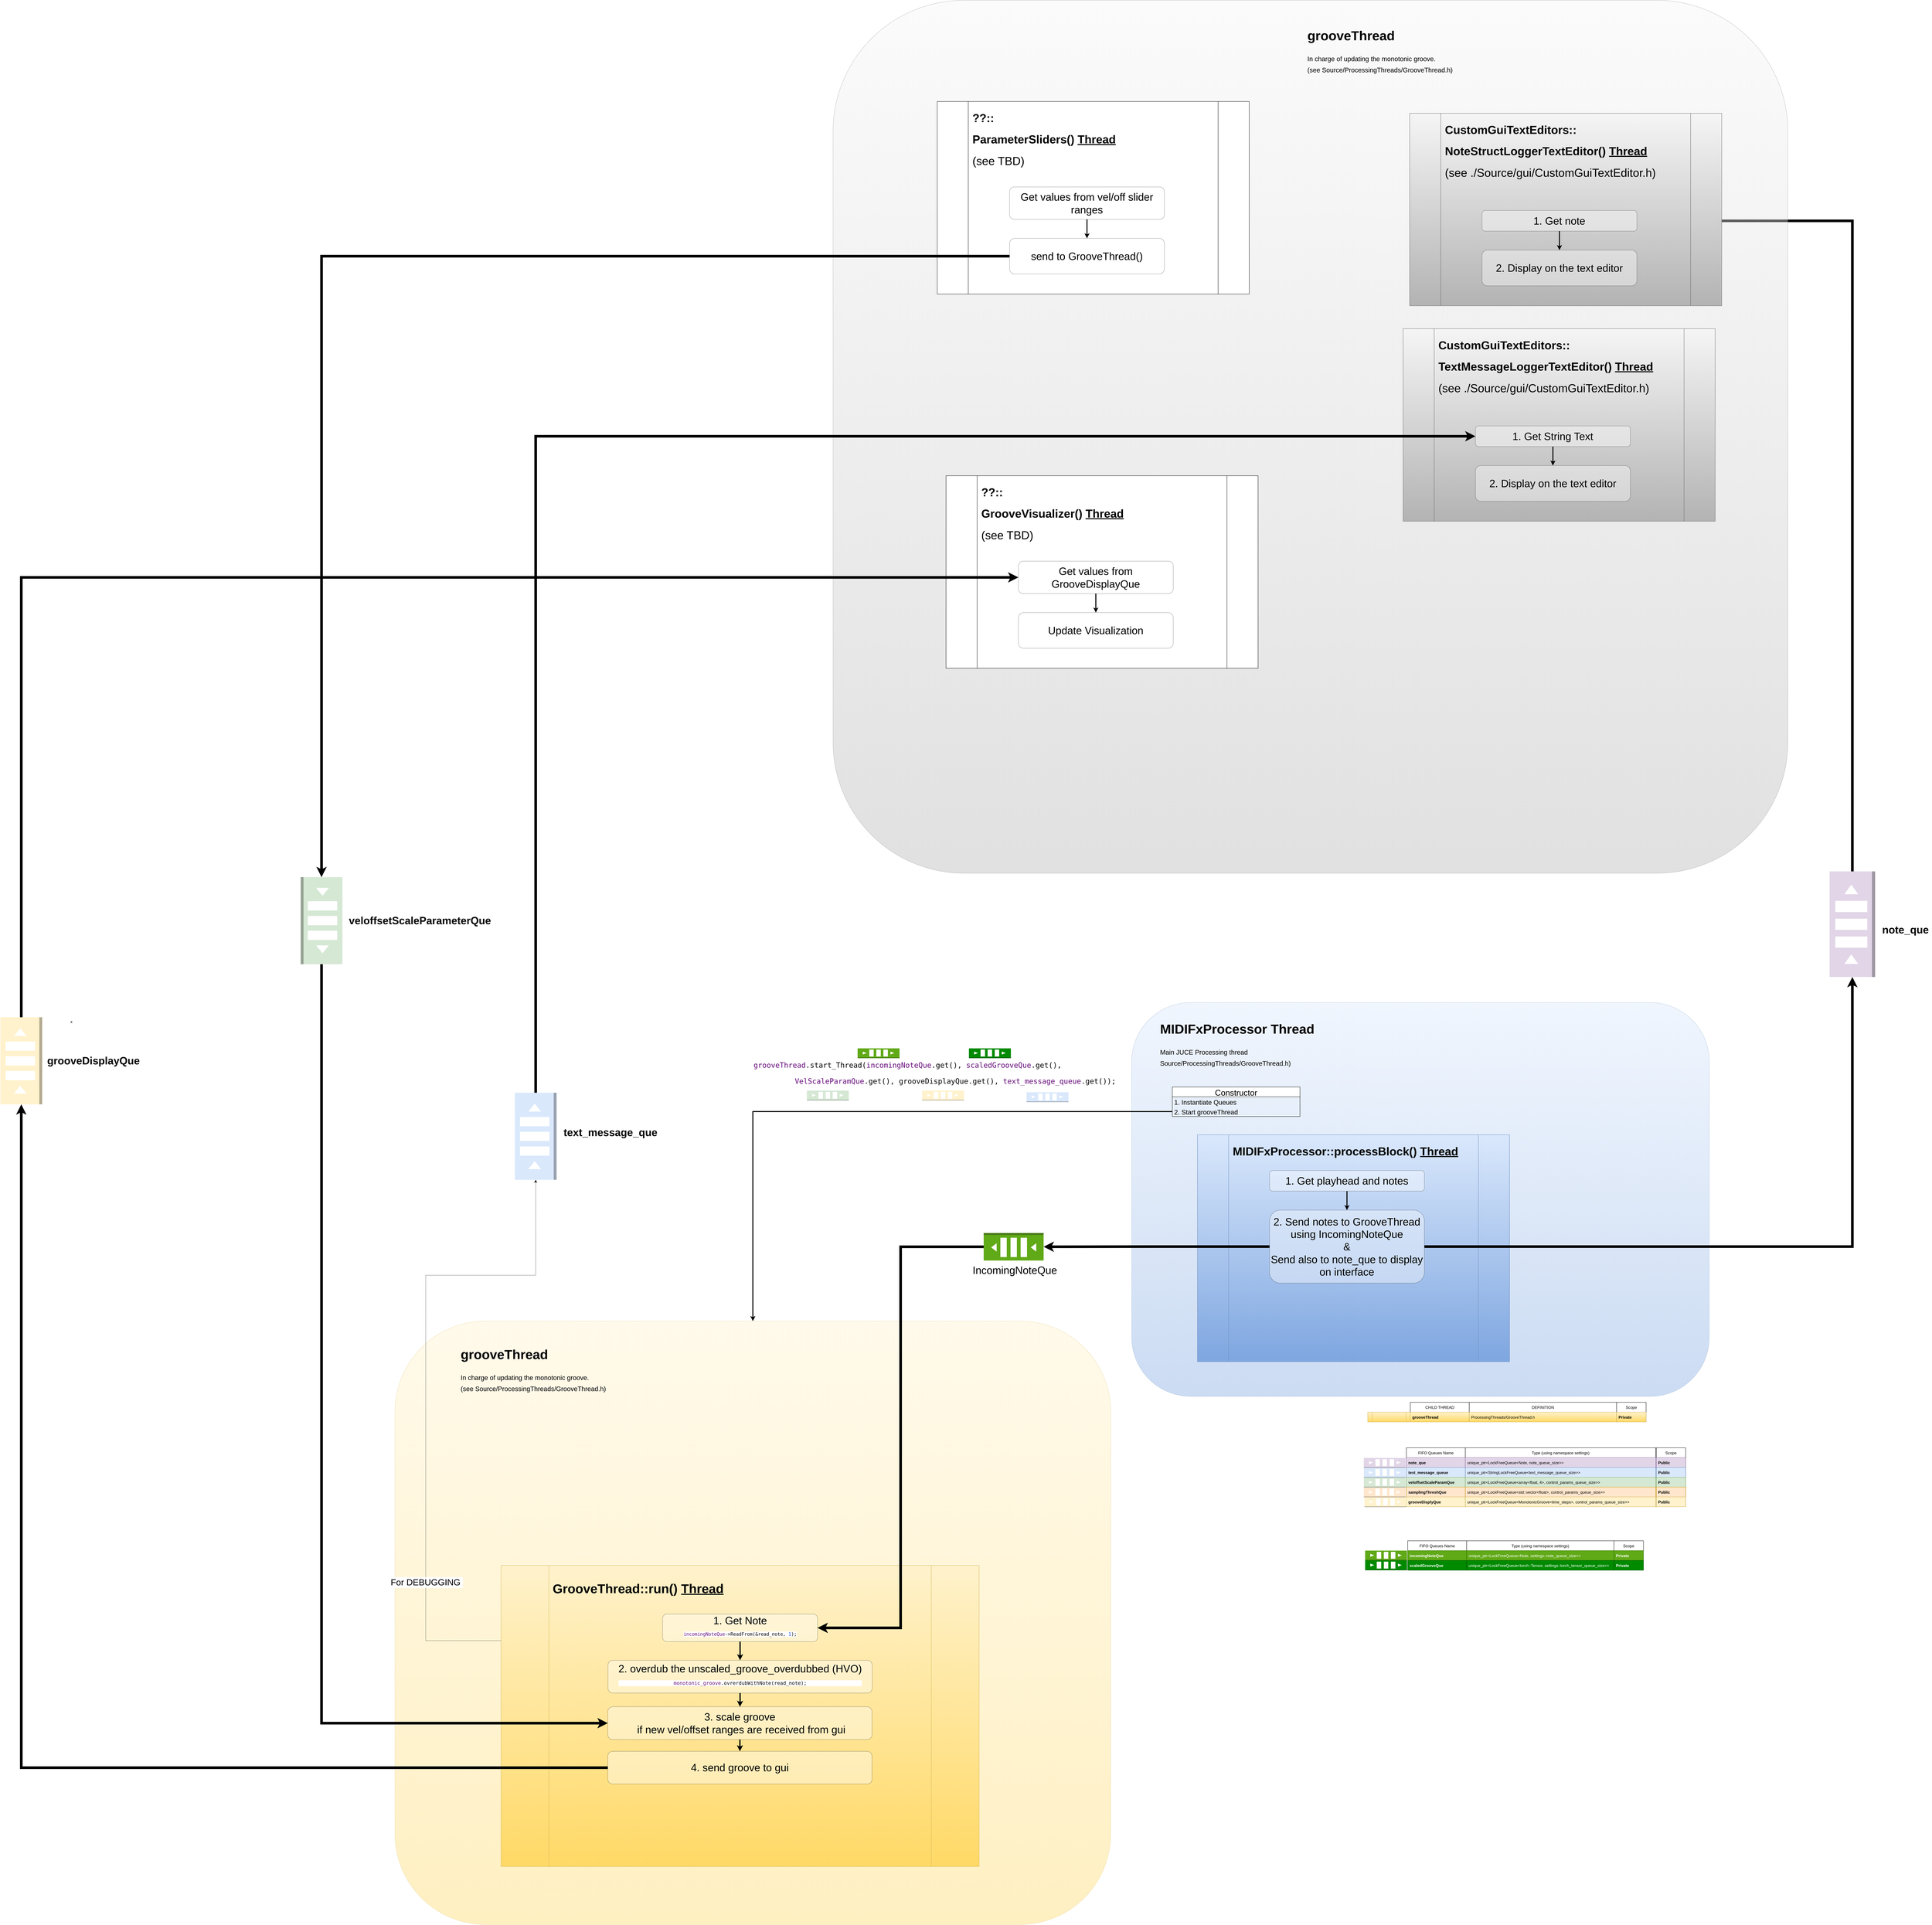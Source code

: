 <mxfile version="20.2.3" type="device"><diagram name="Page-1" id="e56a1550-8fbb-45ad-956c-1786394a9013"><mxGraphModel dx="21507" dy="5680" grid="0" gridSize="10" guides="1" tooltips="1" connect="1" arrows="1" fold="1" page="1" pageScale="1" pageWidth="6000" pageHeight="6000" background="none" math="0" shadow="0"><root><mxCell id="0"/><mxCell id="1" parent="0"/><mxCell id="4PT5_sOvGqFhxjCE4nmB-190" value="" style="group" parent="1" vertex="1" connectable="0"><mxGeometry x="-10715.75" y="4093" width="2186" height="1843" as="geometry"/></mxCell><mxCell id="4PT5_sOvGqFhxjCE4nmB-179" value="" style="rounded=1;whiteSpace=wrap;html=1;fontSize=22;gradientDirection=south;opacity=40;fillColor=#fff2cc;strokeColor=#d6b656;gradientColor=#ffd966;" parent="4PT5_sOvGqFhxjCE4nmB-190" vertex="1"><mxGeometry width="2186" height="1843" as="geometry"/></mxCell><mxCell id="4PT5_sOvGqFhxjCE4nmB-183" value="&lt;p style=&quot;line-height: 0.6;&quot;&gt;&lt;/p&gt;&lt;h1 style=&quot;font-size: 40px;&quot;&gt;&lt;font style=&quot;font-size: 40px;&quot;&gt;grooveThread&lt;/font&gt;&lt;/h1&gt;&lt;p style=&quot;&quot;&gt;&lt;font style=&quot;font-size: 20px;&quot;&gt;In charge of updating the monotonic groove.&amp;nbsp;&lt;br&gt;&lt;/font&gt;&lt;span style=&quot;font-size: 20px; background-color: initial;&quot;&gt;(see Source/ProcessingThreads/GrooveThread.h)&lt;/span&gt;&lt;/p&gt;&lt;p&gt;&lt;/p&gt;" style="text;html=1;strokeColor=none;fillColor=none;spacing=5;spacingTop=-20;whiteSpace=wrap;overflow=hidden;rounded=0;fontSize=28;" parent="4PT5_sOvGqFhxjCE4nmB-190" vertex="1"><mxGeometry x="196" y="60" width="480" height="170" as="geometry"/></mxCell><mxCell id="4PT5_sOvGqFhxjCE4nmB-180" value="" style="group" parent="4PT5_sOvGqFhxjCE4nmB-190" vertex="1" connectable="0"><mxGeometry x="324" y="746" width="1460" height="920" as="geometry"/></mxCell><mxCell id="4PT5_sOvGqFhxjCE4nmB-181" value="&lt;h1&gt;&lt;br&gt;&lt;/h1&gt;" style="shape=process;whiteSpace=wrap;html=1;backgroundOutline=1;fillColor=#fff2cc;strokeColor=#d6b656;gradientColor=#ffd966;align=left;" parent="4PT5_sOvGqFhxjCE4nmB-180" vertex="1"><mxGeometry width="1460" height="920" as="geometry"/></mxCell><mxCell id="4PT5_sOvGqFhxjCE4nmB-185" value="&lt;p style=&quot;line-height: 0.6; font-size: 39px;&quot;&gt;&lt;/p&gt;&lt;h1 style=&quot;font-size: 39px;&quot;&gt;&lt;font style=&quot;font-size: 39px;&quot;&gt;&lt;font style=&quot;font-size: 39px; line-height: 0;&quot;&gt;GrooveThread::run() &lt;u&gt;Thread&lt;/u&gt;&lt;/font&gt;&lt;br style=&quot;font-size: 39px;&quot;&gt;&lt;/font&gt;&lt;/h1&gt;&lt;p style=&quot;font-size: 39px;&quot;&gt;&lt;/p&gt;" style="text;html=1;strokeColor=none;fillColor=none;spacing=5;spacingTop=-20;whiteSpace=wrap;overflow=hidden;rounded=0;fontSize=39;" parent="4PT5_sOvGqFhxjCE4nmB-180" vertex="1"><mxGeometry x="153" y="20" width="625" height="93" as="geometry"/></mxCell><mxCell id="sedbQKEv7gFRMfFHv74C-4" style="edgeStyle=orthogonalEdgeStyle;rounded=0;orthogonalLoop=1;jettySize=auto;html=1;exitX=0.5;exitY=1;exitDx=0;exitDy=0;entryX=0.5;entryY=0;entryDx=0;entryDy=0;strokeWidth=4;fontSize=2;" parent="4PT5_sOvGqFhxjCE4nmB-180" source="4PT5_sOvGqFhxjCE4nmB-186" target="sedbQKEv7gFRMfFHv74C-3" edge="1"><mxGeometry relative="1" as="geometry"/></mxCell><mxCell id="4PT5_sOvGqFhxjCE4nmB-186" value="1. Get Note&lt;br&gt;&lt;pre style=&quot;background-color: rgb(255, 255, 255); color: rgb(8, 8, 8); font-family: &amp;quot;JetBrains Mono&amp;quot;, monospace; font-size: 14px;&quot;&gt;&lt;span style=&quot;color:#660e7a;&quot;&gt;incomingNoteQue&lt;/span&gt;-&amp;gt;ReadFrom(&amp;amp;&lt;span style=&quot;color:#000000;&quot;&gt;read_note&lt;/span&gt;, &lt;span style=&quot;color:#1750eb;&quot;&gt;1&lt;/span&gt;);&lt;/pre&gt;" style="rounded=1;whiteSpace=wrap;html=1;fontFamily=Helvetica;fontSize=32;fontColor=default;gradientDirection=south;opacity=40;" parent="4PT5_sOvGqFhxjCE4nmB-180" vertex="1"><mxGeometry x="493.5" y="149" width="473" height="84" as="geometry"/></mxCell><mxCell id="7hCUQP2DU2QRPHGfmZsx-8" style="edgeStyle=orthogonalEdgeStyle;rounded=0;orthogonalLoop=1;jettySize=auto;html=1;exitX=0.5;exitY=1;exitDx=0;exitDy=0;entryX=0.5;entryY=0;entryDx=0;entryDy=0;fontSize=15;strokeWidth=4;" edge="1" parent="4PT5_sOvGqFhxjCE4nmB-180" source="sedbQKEv7gFRMfFHv74C-3" target="7hCUQP2DU2QRPHGfmZsx-7"><mxGeometry relative="1" as="geometry"/></mxCell><mxCell id="sedbQKEv7gFRMfFHv74C-3" value="&lt;div style=&quot;&quot;&gt;&lt;span style=&quot;background-color: initial;&quot;&gt;2. overdub the unscaled_groove_overdubbed (HVO)&lt;/span&gt;&lt;/div&gt;&lt;div style=&quot;font-size: 15px;&quot;&gt;&lt;pre style=&quot;background-color: rgb(255, 255, 255); color: rgb(8, 8, 8); font-family: &amp;quot;JetBrains Mono&amp;quot;, monospace;&quot;&gt;&lt;span style=&quot;color:#660e7a;&quot;&gt;monotonic_groove&lt;/span&gt;.ovrerdubWithNote(&lt;span style=&quot;color:#000000;&quot;&gt;read_note&lt;/span&gt;);&lt;/pre&gt;&lt;/div&gt;" style="rounded=1;whiteSpace=wrap;html=1;fontFamily=Helvetica;fontSize=32;fontColor=default;gradientDirection=south;opacity=40;align=center;" parent="4PT5_sOvGqFhxjCE4nmB-180" vertex="1"><mxGeometry x="326.5" y="290" width="807" height="100" as="geometry"/></mxCell><mxCell id="7hCUQP2DU2QRPHGfmZsx-100" style="edgeStyle=orthogonalEdgeStyle;rounded=0;orthogonalLoop=1;jettySize=auto;html=1;exitX=0.5;exitY=1;exitDx=0;exitDy=0;fontSize=15;strokeWidth=4;" edge="1" parent="4PT5_sOvGqFhxjCE4nmB-180" source="7hCUQP2DU2QRPHGfmZsx-7" target="7hCUQP2DU2QRPHGfmZsx-25"><mxGeometry relative="1" as="geometry"/></mxCell><mxCell id="7hCUQP2DU2QRPHGfmZsx-7" value="&lt;div style=&quot;&quot;&gt;&lt;span style=&quot;background-color: initial;&quot;&gt;3. scale groove&lt;/span&gt;&lt;/div&gt;&lt;div style=&quot;&quot;&gt;&lt;span style=&quot;background-color: initial;&quot;&gt;&amp;nbsp;if new vel/offset ranges are received from gui&lt;/span&gt;&lt;/div&gt;" style="rounded=1;whiteSpace=wrap;html=1;fontFamily=Helvetica;fontSize=32;fontColor=default;gradientDirection=south;opacity=40;align=center;" vertex="1" parent="4PT5_sOvGqFhxjCE4nmB-180"><mxGeometry x="326" y="432" width="807" height="100" as="geometry"/></mxCell><mxCell id="7hCUQP2DU2QRPHGfmZsx-25" value="&lt;div style=&quot;&quot;&gt;&lt;span style=&quot;background-color: initial;&quot;&gt;4. send groove to gu&lt;/span&gt;&lt;span style=&quot;background-color: initial;&quot;&gt;i&lt;/span&gt;&lt;/div&gt;" style="rounded=1;whiteSpace=wrap;html=1;fontFamily=Helvetica;fontSize=32;fontColor=default;gradientDirection=south;opacity=40;align=center;" vertex="1" parent="4PT5_sOvGqFhxjCE4nmB-180"><mxGeometry x="326" y="568" width="807" height="100" as="geometry"/></mxCell><mxCell id="4PT5_sOvGqFhxjCE4nmB-166" value="" style="rounded=1;whiteSpace=wrap;html=1;fontSize=22;gradientDirection=south;opacity=40;fillColor=#dae8fc;strokeColor=#6c8ebf;gradientColor=#7ea6e0;" parent="1" vertex="1"><mxGeometry x="-8465.75" y="3120" width="1764" height="1203" as="geometry"/></mxCell><mxCell id="4PT5_sOvGqFhxjCE4nmB-132" value="&lt;p style=&quot;line-height: 0.6;&quot;&gt;&lt;/p&gt;&lt;h1 style=&quot;font-size: 40px;&quot;&gt;&lt;font style=&quot;font-size: 40px;&quot;&gt;MIDIFxProcessor Thread&lt;/font&gt;&lt;/h1&gt;&lt;p style=&quot;&quot;&gt;&lt;span style=&quot;font-size: 20px; background-color: initial;&quot;&gt;Main JUCE Processing thread Source/ProcessingThreads/GrooveThread.h)&lt;/span&gt;&lt;/p&gt;&lt;p&gt;&lt;/p&gt;" style="text;html=1;strokeColor=none;fillColor=none;spacing=5;spacingTop=-20;whiteSpace=wrap;overflow=hidden;rounded=0;fontSize=28;" parent="1" vertex="1"><mxGeometry x="-8383.75" y="3159" width="480" height="170" as="geometry"/></mxCell><mxCell id="4PT5_sOvGqFhxjCE4nmB-134" value="&lt;h1&gt;&lt;br&gt;&lt;/h1&gt;" style="text;html=1;strokeColor=none;fillColor=none;align=center;verticalAlign=middle;whiteSpace=wrap;rounded=0;fontSize=20;" parent="1" vertex="1"><mxGeometry x="-8488.75" y="3100" width="160" height="30" as="geometry"/></mxCell><mxCell id="4PT5_sOvGqFhxjCE4nmB-135" value="Constructor" style="swimlane;fontStyle=0;childLayout=stackLayout;horizontal=1;startSize=30;horizontalStack=0;resizeParent=1;resizeParentMax=0;resizeLast=0;collapsible=1;marginBottom=0;fontSize=25;" parent="1" vertex="1"><mxGeometry x="-8341.75" y="3378" width="390" height="90" as="geometry"/></mxCell><mxCell id="4PT5_sOvGqFhxjCE4nmB-136" value="1. Instantiate Queues" style="text;strokeColor=none;fillColor=none;align=left;verticalAlign=middle;spacingLeft=4;spacingRight=4;overflow=hidden;points=[[0,0.5],[1,0.5]];portConstraint=eastwest;rotatable=0;fontSize=20;" parent="4PT5_sOvGqFhxjCE4nmB-135" vertex="1"><mxGeometry y="30" width="390" height="30" as="geometry"/></mxCell><mxCell id="4PT5_sOvGqFhxjCE4nmB-137" value="2. Start grooveThread" style="text;strokeColor=none;fillColor=none;align=left;verticalAlign=middle;spacingLeft=4;spacingRight=4;overflow=hidden;points=[[0,0.5],[1,0.5]];portConstraint=eastwest;rotatable=0;fontSize=20;" parent="4PT5_sOvGqFhxjCE4nmB-135" vertex="1"><mxGeometry y="60" width="390" height="30" as="geometry"/></mxCell><mxCell id="4PT5_sOvGqFhxjCE4nmB-140" style="edgeStyle=orthogonalEdgeStyle;rounded=0;orthogonalLoop=1;jettySize=auto;html=1;fontSize=32;strokeWidth=3;" parent="1" source="4PT5_sOvGqFhxjCE4nmB-137" target="4PT5_sOvGqFhxjCE4nmB-179" edge="1"><mxGeometry relative="1" as="geometry"><mxPoint x="-9875.607" y="4088" as="targetPoint"/></mxGeometry></mxCell><mxCell id="4PT5_sOvGqFhxjCE4nmB-168" value="" style="group;fillColor=#dae8fc;gradientColor=#7ea6e0;strokeColor=#6c8ebf;" parent="1" vertex="1" connectable="0"><mxGeometry x="-8264.75" y="3524" width="953" height="693" as="geometry"/></mxCell><mxCell id="4PT5_sOvGqFhxjCE4nmB-131" value="&lt;h1&gt;&lt;br&gt;&lt;/h1&gt;" style="shape=process;whiteSpace=wrap;html=1;backgroundOutline=1;fillColor=#dae8fc;strokeColor=#6c8ebf;gradientColor=#7ea6e0;align=left;gradientDirection=south;" parent="4PT5_sOvGqFhxjCE4nmB-168" vertex="1"><mxGeometry width="953" height="693" as="geometry"/></mxCell><mxCell id="4PT5_sOvGqFhxjCE4nmB-167" value="&lt;p style=&quot;line-height: 0.6; font-size: 35px;&quot;&gt;&lt;/p&gt;&lt;h1 style=&quot;font-size: 35px;&quot;&gt;&lt;font style=&quot;font-size: 35px;&quot;&gt;&lt;font style=&quot;font-size: 35px; line-height: 0;&quot;&gt;MIDIFxProcessor::processBlock() &lt;u&gt;Thread&lt;/u&gt;&lt;/font&gt;&lt;br style=&quot;font-size: 35px;&quot;&gt;&lt;/font&gt;&lt;/h1&gt;&lt;p style=&quot;font-size: 35px;&quot;&gt;&lt;/p&gt;" style="text;html=1;strokeColor=none;fillColor=none;spacing=5;spacingTop=-20;whiteSpace=wrap;overflow=hidden;rounded=0;fontSize=35;" parent="4PT5_sOvGqFhxjCE4nmB-168" vertex="1"><mxGeometry x="103" y="5" width="766" height="86" as="geometry"/></mxCell><mxCell id="4PT5_sOvGqFhxjCE4nmB-187" style="edgeStyle=orthogonalEdgeStyle;shape=connector;rounded=0;orthogonalLoop=1;jettySize=auto;html=1;exitX=0.5;exitY=1;exitDx=0;exitDy=0;entryX=0.5;entryY=0;entryDx=0;entryDy=0;labelBackgroundColor=default;fontFamily=Helvetica;fontSize=45;fontColor=default;endArrow=classic;strokeColor=default;strokeWidth=3;" parent="4PT5_sOvGqFhxjCE4nmB-168" source="4PT5_sOvGqFhxjCE4nmB-169" target="4PT5_sOvGqFhxjCE4nmB-170" edge="1"><mxGeometry relative="1" as="geometry"/></mxCell><mxCell id="4PT5_sOvGqFhxjCE4nmB-169" value="1. Get playhead and notes" style="rounded=1;whiteSpace=wrap;html=1;fontFamily=Helvetica;fontSize=32;fontColor=default;gradientDirection=south;opacity=40;" parent="4PT5_sOvGqFhxjCE4nmB-168" vertex="1"><mxGeometry x="220" y="109" width="473" height="63" as="geometry"/></mxCell><mxCell id="4PT5_sOvGqFhxjCE4nmB-170" value="2. Send notes to GrooveThread&lt;br&gt;using IncomingNoteQue&lt;br&gt;&amp;amp;&lt;br&gt;Send also to note_que to display on interface" style="rounded=1;whiteSpace=wrap;html=1;fontFamily=Helvetica;fontSize=32;fontColor=default;gradientDirection=south;opacity=40;" parent="4PT5_sOvGqFhxjCE4nmB-168" vertex="1"><mxGeometry x="220" y="230" width="473" height="223" as="geometry"/></mxCell><mxCell id="4PT5_sOvGqFhxjCE4nmB-173" style="edgeStyle=orthogonalEdgeStyle;shape=connector;rounded=0;orthogonalLoop=1;jettySize=auto;html=1;labelBackgroundColor=default;fontFamily=Helvetica;fontSize=32;fontColor=default;endArrow=classic;strokeColor=default;strokeWidth=8;" parent="1" source="4PT5_sOvGqFhxjCE4nmB-170" target="4PT5_sOvGqFhxjCE4nmB-172" edge="1"><mxGeometry relative="1" as="geometry"/></mxCell><mxCell id="4PT5_sOvGqFhxjCE4nmB-178" value="" style="group" parent="1" vertex="1" connectable="0"><mxGeometry x="-8960.75" y="3824" width="276" height="139" as="geometry"/></mxCell><mxCell id="4PT5_sOvGqFhxjCE4nmB-172" value="" style="outlineConnect=0;dashed=0;verticalLabelPosition=bottom;verticalAlign=top;align=center;html=1;shape=mxgraph.aws3.queue;fillColor=#60a917;strokeColor=#2D7600;fontColor=#ffffff;rotation=-180;" parent="4PT5_sOvGqFhxjCE4nmB-178" vertex="1"><mxGeometry x="43" width="183" height="84" as="geometry"/></mxCell><mxCell id="4PT5_sOvGqFhxjCE4nmB-177" value="&lt;span style=&quot;font-size: 32px;&quot;&gt;IncomingNoteQue&lt;/span&gt;" style="text;html=1;align=center;verticalAlign=middle;resizable=0;points=[];autosize=1;strokeColor=none;fillColor=none;fontSize=6;fontFamily=Helvetica;fontColor=default;" parent="4PT5_sOvGqFhxjCE4nmB-178" vertex="1"><mxGeometry y="89" width="276" height="50" as="geometry"/></mxCell><mxCell id="4PT5_sOvGqFhxjCE4nmB-174" style="edgeStyle=orthogonalEdgeStyle;shape=connector;rounded=0;orthogonalLoop=1;jettySize=auto;html=1;exitX=1;exitY=0.5;exitDx=0;exitDy=0;exitPerimeter=0;labelBackgroundColor=default;fontFamily=Helvetica;fontSize=44;fontColor=default;endArrow=classic;strokeColor=default;strokeWidth=8;entryX=1;entryY=0.5;entryDx=0;entryDy=0;" parent="1" source="4PT5_sOvGqFhxjCE4nmB-172" target="4PT5_sOvGqFhxjCE4nmB-186" edge="1"><mxGeometry relative="1" as="geometry"><mxPoint x="-9243.75" y="3852.5" as="targetPoint"/></mxGeometry></mxCell><mxCell id="4PT5_sOvGqFhxjCE4nmB-222" style="edgeStyle=orthogonalEdgeStyle;shape=connector;rounded=0;orthogonalLoop=1;jettySize=auto;html=1;exitX=1;exitY=0.5;exitDx=0;exitDy=0;labelBackgroundColor=default;fontFamily=Helvetica;fontSize=45;fontColor=default;endArrow=classic;strokeColor=default;strokeWidth=8;" parent="1" source="4PT5_sOvGqFhxjCE4nmB-170" target="4PT5_sOvGqFhxjCE4nmB-198" edge="1"><mxGeometry relative="1" as="geometry"><mxPoint x="-6200.083" y="2881.333" as="targetPoint"/></mxGeometry></mxCell><mxCell id="4PT5_sOvGqFhxjCE4nmB-223" style="edgeStyle=orthogonalEdgeStyle;shape=connector;rounded=0;orthogonalLoop=1;jettySize=auto;html=1;entryX=1;entryY=0.5;entryDx=0;entryDy=0;labelBackgroundColor=default;fontFamily=Helvetica;fontSize=45;fontColor=default;endArrow=classic;strokeColor=default;strokeWidth=8;exitX=1;exitY=0.5;exitDx=0;exitDy=0;exitPerimeter=0;" parent="1" source="4PT5_sOvGqFhxjCE4nmB-198" target="4PT5_sOvGqFhxjCE4nmB-214" edge="1"><mxGeometry relative="1" as="geometry"/></mxCell><mxCell id="4PT5_sOvGqFhxjCE4nmB-192" value="" style="rounded=1;whiteSpace=wrap;html=1;fontSize=22;gradientDirection=south;opacity=40;fillColor=#f5f5f5;strokeColor=#666666;gradientColor=#b3b3b3;" parent="1" vertex="1"><mxGeometry x="-9377.75" y="59" width="2916" height="2666" as="geometry"/></mxCell><mxCell id="4PT5_sOvGqFhxjCE4nmB-193" value="&lt;p style=&quot;line-height: 0.6;&quot;&gt;&lt;/p&gt;&lt;h1 style=&quot;font-size: 40px;&quot;&gt;&lt;font style=&quot;font-size: 40px;&quot;&gt;grooveThread&lt;/font&gt;&lt;/h1&gt;&lt;p style=&quot;&quot;&gt;&lt;font style=&quot;font-size: 20px;&quot;&gt;In charge of updating the monotonic groove.&amp;nbsp;&lt;br&gt;&lt;/font&gt;&lt;span style=&quot;font-size: 20px; background-color: initial;&quot;&gt;(see Source/ProcessingThreads/GrooveThread.h)&lt;/span&gt;&lt;/p&gt;&lt;p&gt;&lt;/p&gt;" style="text;html=1;strokeColor=none;fillColor=none;spacing=5;spacingTop=-20;whiteSpace=wrap;overflow=hidden;rounded=0;fontSize=28;" parent="1" vertex="1"><mxGeometry x="-7933.75" y="125" width="480" height="170" as="geometry"/></mxCell><mxCell id="4PT5_sOvGqFhxjCE4nmB-224" value="" style="group" parent="1" vertex="1" connectable="0"><mxGeometry x="-7616.75" y="404" width="953" height="588" as="geometry"/></mxCell><mxCell id="4PT5_sOvGqFhxjCE4nmB-211" value="&lt;h1&gt;&lt;br&gt;&lt;/h1&gt;" style="shape=process;whiteSpace=wrap;html=1;backgroundOutline=1;fillColor=#f5f5f5;strokeColor=#666666;gradientColor=#b3b3b3;align=left;gradientDirection=south;" parent="4PT5_sOvGqFhxjCE4nmB-224" vertex="1"><mxGeometry width="953" height="588" as="geometry"/></mxCell><mxCell id="4PT5_sOvGqFhxjCE4nmB-212" value="&lt;p style=&quot;line-height: 0.6; font-size: 35px;&quot;&gt;&lt;/p&gt;&lt;h1 style=&quot;font-size: 35px;&quot;&gt;&lt;font style=&quot;font-size: 35px;&quot;&gt;&lt;font style=&quot;font-size: 35px; line-height: 0;&quot;&gt;CustomGuiTextEditors::&lt;/font&gt;&lt;/font&gt;&lt;/h1&gt;&lt;h1 style=&quot;font-size: 35px;&quot;&gt;&lt;font style=&quot;font-size: 35px;&quot;&gt;&lt;font style=&quot;font-size: 35px; line-height: 0;&quot;&gt;NoteStructLoggerTextEditor() &lt;u&gt;Thread&lt;/u&gt;&lt;br&gt;&lt;/font&gt;&lt;/font&gt;&lt;/h1&gt;&lt;div&gt;&lt;font style=&quot;font-size: 35px;&quot;&gt;&lt;font style=&quot;font-size: 35px; line-height: 0;&quot;&gt;(see ./Source/gui/CustomGuiTextEditor.h)&lt;/font&gt;&lt;/font&gt;&lt;/div&gt;&lt;p style=&quot;font-size: 35px;&quot;&gt;&lt;/p&gt;" style="text;html=1;strokeColor=none;fillColor=none;spacing=5;spacingTop=-20;whiteSpace=wrap;overflow=hidden;rounded=0;fontSize=35;" parent="4PT5_sOvGqFhxjCE4nmB-224" vertex="1"><mxGeometry x="103" y="5" width="744" height="237" as="geometry"/></mxCell><mxCell id="4PT5_sOvGqFhxjCE4nmB-214" value="1. Get note" style="rounded=1;whiteSpace=wrap;html=1;fontFamily=Helvetica;fontSize=32;fontColor=default;gradientDirection=south;opacity=40;" parent="4PT5_sOvGqFhxjCE4nmB-224" vertex="1"><mxGeometry x="221" y="297" width="473" height="63" as="geometry"/></mxCell><mxCell id="4PT5_sOvGqFhxjCE4nmB-215" value="2. Display on the text editor" style="rounded=1;whiteSpace=wrap;html=1;fontFamily=Helvetica;fontSize=32;fontColor=default;gradientDirection=south;opacity=40;" parent="4PT5_sOvGqFhxjCE4nmB-224" vertex="1"><mxGeometry x="221" y="418" width="473" height="109" as="geometry"/></mxCell><mxCell id="4PT5_sOvGqFhxjCE4nmB-213" style="edgeStyle=orthogonalEdgeStyle;shape=connector;rounded=0;orthogonalLoop=1;jettySize=auto;html=1;exitX=0.5;exitY=1;exitDx=0;exitDy=0;entryX=0.5;entryY=0;entryDx=0;entryDy=0;labelBackgroundColor=default;fontFamily=Helvetica;fontSize=45;fontColor=default;endArrow=classic;strokeColor=default;strokeWidth=3;" parent="4PT5_sOvGqFhxjCE4nmB-224" source="4PT5_sOvGqFhxjCE4nmB-214" target="4PT5_sOvGqFhxjCE4nmB-215" edge="1"><mxGeometry relative="1" as="geometry"/></mxCell><mxCell id="4PT5_sOvGqFhxjCE4nmB-225" value="" style="group" parent="1" vertex="1" connectable="0"><mxGeometry x="-7636.75" y="1062" width="1083" height="764" as="geometry"/></mxCell><mxCell id="4PT5_sOvGqFhxjCE4nmB-226" value="&lt;h1&gt;&lt;br&gt;&lt;/h1&gt;" style="shape=process;whiteSpace=wrap;html=1;backgroundOutline=1;fillColor=#f5f5f5;strokeColor=#666666;gradientColor=#b3b3b3;align=left;gradientDirection=south;" parent="4PT5_sOvGqFhxjCE4nmB-225" vertex="1"><mxGeometry width="953" height="588" as="geometry"/></mxCell><mxCell id="4PT5_sOvGqFhxjCE4nmB-227" value="&lt;p style=&quot;line-height: 0.6; font-size: 35px;&quot;&gt;&lt;/p&gt;&lt;h1 style=&quot;font-size: 35px;&quot;&gt;&lt;font style=&quot;font-size: 35px;&quot;&gt;&lt;font style=&quot;font-size: 35px; line-height: 0;&quot;&gt;CustomGuiTextEditors::&lt;/font&gt;&lt;/font&gt;&lt;/h1&gt;&lt;h1 style=&quot;font-size: 35px;&quot;&gt;&lt;font style=&quot;font-size: 35px;&quot;&gt;&lt;font style=&quot;font-size: 35px; line-height: 0;&quot;&gt;TextMessageLoggerTextEditor() &lt;u&gt;Thread&lt;/u&gt;&lt;br&gt;&lt;/font&gt;&lt;/font&gt;&lt;/h1&gt;&lt;div&gt;&lt;font style=&quot;font-size: 35px;&quot;&gt;&lt;font style=&quot;font-size: 35px; line-height: 0;&quot;&gt;(see ./Source/gui/CustomGuiTextEditor.h)&lt;/font&gt;&lt;/font&gt;&lt;/div&gt;&lt;p style=&quot;font-size: 35px;&quot;&gt;&lt;/p&gt;" style="text;html=1;strokeColor=none;fillColor=none;spacing=5;spacingTop=-20;whiteSpace=wrap;overflow=hidden;rounded=0;fontSize=35;" parent="4PT5_sOvGqFhxjCE4nmB-225" vertex="1"><mxGeometry x="103" y="5" width="744" height="237" as="geometry"/></mxCell><mxCell id="4PT5_sOvGqFhxjCE4nmB-228" value="1. Get String Text" style="rounded=1;whiteSpace=wrap;html=1;fontFamily=Helvetica;fontSize=32;fontColor=default;gradientDirection=south;opacity=40;" parent="4PT5_sOvGqFhxjCE4nmB-225" vertex="1"><mxGeometry x="221" y="297" width="473" height="63" as="geometry"/></mxCell><mxCell id="4PT5_sOvGqFhxjCE4nmB-229" value="2. Display on the text editor" style="rounded=1;whiteSpace=wrap;html=1;fontFamily=Helvetica;fontSize=32;fontColor=default;gradientDirection=south;opacity=40;" parent="4PT5_sOvGqFhxjCE4nmB-225" vertex="1"><mxGeometry x="221" y="418" width="473" height="109" as="geometry"/></mxCell><mxCell id="4PT5_sOvGqFhxjCE4nmB-230" style="edgeStyle=orthogonalEdgeStyle;shape=connector;rounded=0;orthogonalLoop=1;jettySize=auto;html=1;exitX=0.5;exitY=1;exitDx=0;exitDy=0;entryX=0.5;entryY=0;entryDx=0;entryDy=0;labelBackgroundColor=default;fontFamily=Helvetica;fontSize=45;fontColor=default;endArrow=classic;strokeColor=default;strokeWidth=3;" parent="4PT5_sOvGqFhxjCE4nmB-225" source="4PT5_sOvGqFhxjCE4nmB-228" target="4PT5_sOvGqFhxjCE4nmB-229" edge="1"><mxGeometry relative="1" as="geometry"/></mxCell><mxCell id="sedbQKEv7gFRMfFHv74C-1" style="edgeStyle=orthogonalEdgeStyle;rounded=0;orthogonalLoop=1;jettySize=auto;html=1;exitX=1;exitY=0.5;exitDx=0;exitDy=0;exitPerimeter=0;entryX=0;entryY=0.5;entryDx=0;entryDy=0;strokeWidth=8;" parent="1" source="4PT5_sOvGqFhxjCE4nmB-234" target="4PT5_sOvGqFhxjCE4nmB-228" edge="1"><mxGeometry relative="1" as="geometry"/></mxCell><mxCell id="sedbQKEv7gFRMfFHv74C-2" value="" style="group" parent="1" vertex="1" connectable="0"><mxGeometry x="-10349.75" y="3395.5" width="444" height="266" as="geometry"/></mxCell><mxCell id="4PT5_sOvGqFhxjCE4nmB-235" value="&lt;span style=&quot;font-size: 32px;&quot;&gt;text_message_que&lt;/span&gt;" style="text;html=1;align=center;verticalAlign=middle;resizable=0;points=[];autosize=1;strokeColor=none;fillColor=none;fontSize=6;fontFamily=Helvetica;fontColor=default;fontStyle=1" parent="sedbQKEv7gFRMfFHv74C-2" vertex="1"><mxGeometry x="140" y="96.5" width="304" height="50" as="geometry"/></mxCell><mxCell id="4PT5_sOvGqFhxjCE4nmB-234" value="" style="outlineConnect=0;dashed=0;verticalLabelPosition=bottom;verticalAlign=top;align=center;html=1;shape=mxgraph.aws3.queue;fillColor=#dae8fc;strokeColor=#6c8ebf;rotation=-90;" parent="sedbQKEv7gFRMfFHv74C-2" vertex="1"><mxGeometry x="-69.25" y="69.25" width="266" height="127.5" as="geometry"/></mxCell><mxCell id="4PT5_sOvGqFhxjCE4nmB-199" value="&lt;span style=&quot;font-size: 32px;&quot;&gt;note_que&lt;/span&gt;" style="text;html=1;align=center;verticalAlign=middle;resizable=0;points=[];autosize=1;strokeColor=none;fillColor=none;fontSize=6;fontFamily=Helvetica;fontColor=default;fontStyle=1" parent="1" vertex="1"><mxGeometry x="-6182.75" y="2873" width="160" height="50" as="geometry"/></mxCell><mxCell id="4PT5_sOvGqFhxjCE4nmB-198" value="" style="outlineConnect=0;dashed=0;verticalLabelPosition=bottom;verticalAlign=top;align=center;html=1;shape=mxgraph.aws3.queue;fillColor=#e1d5e7;strokeColor=#9673a6;rotation=-90;" parent="1" vertex="1"><mxGeometry x="-6426" y="2811.25" width="322.5" height="139" as="geometry"/></mxCell><mxCell id="7hCUQP2DU2QRPHGfmZsx-1" value="" style="group;glass=1;opacity=0;" vertex="1" connectable="0" parent="1"><mxGeometry x="-9059.75" y="368" width="953" height="588" as="geometry"/></mxCell><mxCell id="7hCUQP2DU2QRPHGfmZsx-2" value="&lt;h1&gt;&lt;br&gt;&lt;/h1&gt;" style="shape=process;whiteSpace=wrap;html=1;backgroundOutline=1;align=left;gradientDirection=south;" vertex="1" parent="7hCUQP2DU2QRPHGfmZsx-1"><mxGeometry width="953" height="588" as="geometry"/></mxCell><mxCell id="7hCUQP2DU2QRPHGfmZsx-3" value="&lt;p style=&quot;line-height: 0.6; font-size: 35px;&quot;&gt;&lt;/p&gt;&lt;h1 style=&quot;font-size: 35px;&quot;&gt;&lt;font style=&quot;font-size: 35px;&quot;&gt;&lt;font style=&quot;font-size: 35px; line-height: 0;&quot;&gt;??::&lt;/font&gt;&lt;/font&gt;&lt;/h1&gt;&lt;h1 style=&quot;font-size: 35px;&quot;&gt;&lt;font style=&quot;font-size: 35px;&quot;&gt;&lt;font style=&quot;font-size: 35px; line-height: 0;&quot;&gt;ParameterSliders() &lt;u&gt;Thread&lt;/u&gt;&lt;br&gt;&lt;/font&gt;&lt;/font&gt;&lt;/h1&gt;&lt;div&gt;&lt;font style=&quot;font-size: 35px;&quot;&gt;&lt;font style=&quot;font-size: 35px; line-height: 0;&quot;&gt;(see TBD)&lt;/font&gt;&lt;/font&gt;&lt;/div&gt;&lt;p style=&quot;font-size: 35px;&quot;&gt;&lt;/p&gt;" style="text;html=1;strokeColor=none;fillColor=none;spacing=5;spacingTop=-20;whiteSpace=wrap;overflow=hidden;rounded=0;fontSize=35;" vertex="1" parent="7hCUQP2DU2QRPHGfmZsx-1"><mxGeometry x="103" y="5" width="744" height="237" as="geometry"/></mxCell><mxCell id="7hCUQP2DU2QRPHGfmZsx-4" value="Get values from vel/off slider ranges" style="rounded=1;whiteSpace=wrap;html=1;fontFamily=Helvetica;fontSize=32;fontColor=default;gradientDirection=south;opacity=40;" vertex="1" parent="7hCUQP2DU2QRPHGfmZsx-1"><mxGeometry x="221" y="261" width="473" height="99" as="geometry"/></mxCell><mxCell id="7hCUQP2DU2QRPHGfmZsx-5" value="send to GrooveThread()" style="rounded=1;whiteSpace=wrap;html=1;fontFamily=Helvetica;fontSize=32;fontColor=default;gradientDirection=south;opacity=40;" vertex="1" parent="7hCUQP2DU2QRPHGfmZsx-1"><mxGeometry x="221" y="418" width="473" height="109" as="geometry"/></mxCell><mxCell id="7hCUQP2DU2QRPHGfmZsx-6" style="edgeStyle=orthogonalEdgeStyle;shape=connector;rounded=0;orthogonalLoop=1;jettySize=auto;html=1;exitX=0.5;exitY=1;exitDx=0;exitDy=0;entryX=0.5;entryY=0;entryDx=0;entryDy=0;labelBackgroundColor=default;fontFamily=Helvetica;fontSize=45;fontColor=default;endArrow=classic;strokeColor=default;strokeWidth=3;" edge="1" parent="7hCUQP2DU2QRPHGfmZsx-1" source="7hCUQP2DU2QRPHGfmZsx-4" target="7hCUQP2DU2QRPHGfmZsx-5"><mxGeometry relative="1" as="geometry"/></mxCell><mxCell id="7hCUQP2DU2QRPHGfmZsx-9" value="" style="group" vertex="1" connectable="0" parent="1"><mxGeometry x="-11003.75" y="2737" width="518" height="266" as="geometry"/></mxCell><mxCell id="7hCUQP2DU2QRPHGfmZsx-10" value="&lt;span style=&quot;font-size: 32px;&quot;&gt;veloffsetScaleParameterQue&lt;/span&gt;" style="text;html=1;align=center;verticalAlign=middle;resizable=0;points=[];autosize=1;strokeColor=none;fillColor=none;fontSize=6;fontFamily=Helvetica;fontColor=default;fontStyle=1" vertex="1" parent="7hCUQP2DU2QRPHGfmZsx-9"><mxGeometry x="138" y="108" width="452" height="50" as="geometry"/></mxCell><mxCell id="7hCUQP2DU2QRPHGfmZsx-11" value="" style="outlineConnect=0;dashed=0;verticalLabelPosition=bottom;verticalAlign=top;align=center;html=1;shape=mxgraph.aws3.queue;fillColor=#d5e8d4;strokeColor=#82b366;rotation=90;" vertex="1" parent="7hCUQP2DU2QRPHGfmZsx-9"><mxGeometry x="-69.25" y="69.25" width="266" height="127.5" as="geometry"/></mxCell><mxCell id="7hCUQP2DU2QRPHGfmZsx-12" style="edgeStyle=orthogonalEdgeStyle;rounded=0;orthogonalLoop=1;jettySize=auto;html=1;exitX=0;exitY=0.5;exitDx=0;exitDy=0;fontSize=15;strokeWidth=8;" edge="1" parent="1" source="7hCUQP2DU2QRPHGfmZsx-5" target="7hCUQP2DU2QRPHGfmZsx-11"><mxGeometry relative="1" as="geometry"/></mxCell><mxCell id="7hCUQP2DU2QRPHGfmZsx-13" style="edgeStyle=orthogonalEdgeStyle;rounded=0;orthogonalLoop=1;jettySize=auto;html=1;exitX=1;exitY=0.5;exitDx=0;exitDy=0;exitPerimeter=0;entryX=0;entryY=0.5;entryDx=0;entryDy=0;fontSize=15;strokeWidth=8;" edge="1" parent="1" source="7hCUQP2DU2QRPHGfmZsx-11" target="7hCUQP2DU2QRPHGfmZsx-7"><mxGeometry relative="1" as="geometry"/></mxCell><mxCell id="7hCUQP2DU2QRPHGfmZsx-81" value="" style="group" vertex="1" connectable="0" parent="1"><mxGeometry x="-7752.75" y="4764" width="850" height="90" as="geometry"/></mxCell><mxCell id="7hCUQP2DU2QRPHGfmZsx-49" value="FIFO Queues Name" style="swimlane;fontStyle=0;childLayout=stackLayout;horizontal=1;startSize=30;horizontalStack=0;resizeParent=1;resizeParentMax=0;resizeLast=0;collapsible=1;marginBottom=0;" vertex="1" parent="7hCUQP2DU2QRPHGfmZsx-81"><mxGeometry x="130" width="180" height="90" as="geometry"><mxRectangle x="1090" y="20" width="150" height="30" as="alternateBounds"/></mxGeometry></mxCell><mxCell id="7hCUQP2DU2QRPHGfmZsx-55" value="incomingNoteQue" style="text;align=left;verticalAlign=middle;spacingLeft=4;spacingRight=4;overflow=hidden;points=[[0,0.5],[1,0.5]];portConstraint=eastwest;rotatable=0;fontStyle=1;fillColor=#60a917;fontColor=#ffffff;strokeColor=#2D7600;" vertex="1" parent="7hCUQP2DU2QRPHGfmZsx-49"><mxGeometry y="30" width="180" height="30" as="geometry"/></mxCell><mxCell id="7hCUQP2DU2QRPHGfmZsx-56" value="scaledGrooveQue" style="text;align=left;verticalAlign=middle;spacingLeft=4;spacingRight=4;overflow=hidden;points=[[0,0.5],[1,0.5]];portConstraint=eastwest;rotatable=0;fontStyle=1;fillColor=#008a00;fontColor=#ffffff;strokeColor=#005700;" vertex="1" parent="7hCUQP2DU2QRPHGfmZsx-49"><mxGeometry y="60" width="180" height="30" as="geometry"/></mxCell><mxCell id="7hCUQP2DU2QRPHGfmZsx-57" value="Type (using namespace settings)" style="swimlane;fontStyle=0;childLayout=stackLayout;horizontal=1;startSize=30;horizontalStack=0;resizeParent=1;resizeParentMax=0;resizeLast=0;collapsible=1;marginBottom=0;" vertex="1" parent="7hCUQP2DU2QRPHGfmZsx-81"><mxGeometry x="310" width="450" height="90" as="geometry"><mxRectangle x="1270" y="20" width="70" height="30" as="alternateBounds"/></mxGeometry></mxCell><mxCell id="7hCUQP2DU2QRPHGfmZsx-63" value="unique_ptr&lt;LockFreeQueue&lt;Note, settings::note_queue_size&gt;&gt;" style="text;align=left;verticalAlign=middle;spacingLeft=4;spacingRight=4;overflow=hidden;points=[[0,0.5],[1,0.5]];portConstraint=eastwest;rotatable=0;fillColor=#60a917;fontColor=#ffffff;strokeColor=#2D7600;" vertex="1" parent="7hCUQP2DU2QRPHGfmZsx-57"><mxGeometry y="30" width="450" height="30" as="geometry"/></mxCell><mxCell id="7hCUQP2DU2QRPHGfmZsx-64" value="unique_ptr&lt;LockFreeQueue&lt;torch::Tensor, settings::torch_tensor_queue_size&gt;&gt;" style="text;align=left;verticalAlign=middle;spacingLeft=4;spacingRight=4;overflow=hidden;points=[[0,0.5],[1,0.5]];portConstraint=eastwest;rotatable=0;fillColor=#008a00;fontColor=#ffffff;strokeColor=#005700;" vertex="1" parent="7hCUQP2DU2QRPHGfmZsx-57"><mxGeometry y="60" width="450" height="30" as="geometry"/></mxCell><mxCell id="7hCUQP2DU2QRPHGfmZsx-65" value="Scope" style="swimlane;fontStyle=0;childLayout=stackLayout;horizontal=1;startSize=30;horizontalStack=0;resizeParent=1;resizeParentMax=0;resizeLast=0;collapsible=1;marginBottom=0;" vertex="1" parent="7hCUQP2DU2QRPHGfmZsx-81"><mxGeometry x="760" width="90" height="90" as="geometry"><mxRectangle x="1090" y="20" width="150" height="30" as="alternateBounds"/></mxGeometry></mxCell><mxCell id="7hCUQP2DU2QRPHGfmZsx-71" value="Private" style="text;align=left;verticalAlign=middle;spacingLeft=4;spacingRight=4;overflow=hidden;points=[[0,0.5],[1,0.5]];portConstraint=eastwest;rotatable=0;fontStyle=1;fillColor=#60a917;fontColor=#ffffff;strokeColor=#2D7600;" vertex="1" parent="7hCUQP2DU2QRPHGfmZsx-65"><mxGeometry y="30" width="90" height="30" as="geometry"/></mxCell><mxCell id="7hCUQP2DU2QRPHGfmZsx-72" value="Private" style="text;align=left;verticalAlign=middle;spacingLeft=4;spacingRight=4;overflow=hidden;points=[[0,0.5],[1,0.5]];portConstraint=eastwest;rotatable=0;fontStyle=1;fillColor=#008a00;fontColor=#ffffff;strokeColor=#005700;" vertex="1" parent="7hCUQP2DU2QRPHGfmZsx-65"><mxGeometry y="60" width="90" height="30" as="geometry"/></mxCell><mxCell id="7hCUQP2DU2QRPHGfmZsx-80" value="" style="group" vertex="1" connectable="0" parent="7hCUQP2DU2QRPHGfmZsx-81"><mxGeometry y="30" width="128.0" height="60" as="geometry"/></mxCell><mxCell id="7hCUQP2DU2QRPHGfmZsx-78" value="" style="outlineConnect=0;dashed=0;verticalLabelPosition=bottom;verticalAlign=top;align=center;html=1;shape=mxgraph.aws3.queue;fillColor=#60a917;strokeColor=#2D7600;fontColor=#ffffff;" vertex="1" parent="7hCUQP2DU2QRPHGfmZsx-80"><mxGeometry width="128.0" height="30" as="geometry"/></mxCell><mxCell id="7hCUQP2DU2QRPHGfmZsx-79" value="" style="outlineConnect=0;dashed=0;verticalLabelPosition=bottom;verticalAlign=top;align=center;html=1;shape=mxgraph.aws3.queue;fillColor=#008a00;strokeColor=#005700;fontColor=#ffffff;" vertex="1" parent="7hCUQP2DU2QRPHGfmZsx-80"><mxGeometry y="30" width="128.0" height="30" as="geometry"/></mxCell><mxCell id="4PT5_sOvGqFhxjCE4nmB-99" value="FIFO Queues Name" style="swimlane;fontStyle=0;childLayout=stackLayout;horizontal=1;startSize=30;horizontalStack=0;resizeParent=1;resizeParentMax=0;resizeLast=0;collapsible=1;marginBottom=0;" parent="1" vertex="1"><mxGeometry x="-7626.75" y="4480" width="180" height="180" as="geometry"><mxRectangle x="1090" y="20" width="150" height="30" as="alternateBounds"/></mxGeometry></mxCell><mxCell id="4PT5_sOvGqFhxjCE4nmB-100" value="note_que" style="text;strokeColor=#9673a6;fillColor=#e1d5e7;align=left;verticalAlign=middle;spacingLeft=4;spacingRight=4;overflow=hidden;points=[[0,0.5],[1,0.5]];portConstraint=eastwest;rotatable=0;fontStyle=1" parent="4PT5_sOvGqFhxjCE4nmB-99" vertex="1"><mxGeometry y="30" width="180" height="30" as="geometry"/></mxCell><mxCell id="4PT5_sOvGqFhxjCE4nmB-101" value="text_message_queue" style="text;strokeColor=#6c8ebf;fillColor=#dae8fc;align=left;verticalAlign=middle;spacingLeft=4;spacingRight=4;overflow=hidden;points=[[0,0.5],[1,0.5]];portConstraint=eastwest;rotatable=0;fontStyle=1" parent="4PT5_sOvGqFhxjCE4nmB-99" vertex="1"><mxGeometry y="60" width="180" height="30" as="geometry"/></mxCell><mxCell id="4PT5_sOvGqFhxjCE4nmB-102" value="veloffsetScaleParamQue" style="text;strokeColor=#82b366;fillColor=#d5e8d4;align=left;verticalAlign=middle;spacingLeft=4;spacingRight=4;overflow=hidden;points=[[0,0.5],[1,0.5]];portConstraint=eastwest;rotatable=0;fontStyle=1" parent="4PT5_sOvGqFhxjCE4nmB-99" vertex="1"><mxGeometry y="90" width="180" height="30" as="geometry"/></mxCell><mxCell id="4PT5_sOvGqFhxjCE4nmB-103" value="samplingThreshQue" style="text;strokeColor=#d79b00;fillColor=#ffe6cc;align=left;verticalAlign=middle;spacingLeft=4;spacingRight=4;overflow=hidden;points=[[0,0.5],[1,0.5]];portConstraint=eastwest;rotatable=0;fontStyle=1" parent="4PT5_sOvGqFhxjCE4nmB-99" vertex="1"><mxGeometry y="120" width="180" height="30" as="geometry"/></mxCell><mxCell id="7hCUQP2DU2QRPHGfmZsx-82" value="grooveDisplyQue" style="text;strokeColor=#d6b656;fillColor=#fff2cc;align=left;verticalAlign=middle;spacingLeft=4;spacingRight=4;overflow=hidden;points=[[0,0.5],[1,0.5]];portConstraint=eastwest;rotatable=0;fontStyle=1" vertex="1" parent="4PT5_sOvGqFhxjCE4nmB-99"><mxGeometry y="150" width="180" height="30" as="geometry"/></mxCell><mxCell id="4PT5_sOvGqFhxjCE4nmB-107" value="Type (using namespace settings)" style="swimlane;fontStyle=0;childLayout=stackLayout;horizontal=1;startSize=30;horizontalStack=0;resizeParent=1;resizeParentMax=0;resizeLast=0;collapsible=1;marginBottom=0;" parent="1" vertex="1"><mxGeometry x="-7446.75" y="4480" width="582" height="180" as="geometry"><mxRectangle x="1270" y="20" width="70" height="30" as="alternateBounds"/></mxGeometry></mxCell><mxCell id="4PT5_sOvGqFhxjCE4nmB-108" value="unique_ptr&lt;LockFreeQueue&lt;Note, note_queue_size&gt;&gt;" style="text;strokeColor=#9673a6;fillColor=#e1d5e7;align=left;verticalAlign=middle;spacingLeft=4;spacingRight=4;overflow=hidden;points=[[0,0.5],[1,0.5]];portConstraint=eastwest;rotatable=0;" parent="4PT5_sOvGqFhxjCE4nmB-107" vertex="1"><mxGeometry y="30" width="582" height="30" as="geometry"/></mxCell><mxCell id="4PT5_sOvGqFhxjCE4nmB-109" value="unique_ptr&lt;StringLockFreeQueue&lt;text_message_queue_size&gt;&gt;" style="text;strokeColor=#6c8ebf;fillColor=#dae8fc;align=left;verticalAlign=middle;spacingLeft=4;spacingRight=4;overflow=hidden;points=[[0,0.5],[1,0.5]];portConstraint=eastwest;rotatable=0;" parent="4PT5_sOvGqFhxjCE4nmB-107" vertex="1"><mxGeometry y="60" width="582" height="30" as="geometry"/></mxCell><mxCell id="4PT5_sOvGqFhxjCE4nmB-110" value="unique_ptr&lt;LockFreeQueue&lt;array&lt;float, 4&gt;, control_params_queue_size&gt;&gt;" style="text;strokeColor=#82b366;fillColor=#d5e8d4;align=left;verticalAlign=middle;spacingLeft=4;spacingRight=4;overflow=hidden;points=[[0,0.5],[1,0.5]];portConstraint=eastwest;rotatable=0;" parent="4PT5_sOvGqFhxjCE4nmB-107" vertex="1"><mxGeometry y="90" width="582" height="30" as="geometry"/></mxCell><mxCell id="4PT5_sOvGqFhxjCE4nmB-111" value="unique_ptr&lt;LockFreeQueue&lt;std::vector&lt;float&gt;, control_params_queue_size&gt;&gt;" style="text;strokeColor=#d79b00;fillColor=#ffe6cc;align=left;verticalAlign=middle;spacingLeft=4;spacingRight=4;overflow=hidden;points=[[0,0.5],[1,0.5]];portConstraint=eastwest;rotatable=0;" parent="4PT5_sOvGqFhxjCE4nmB-107" vertex="1"><mxGeometry y="120" width="582" height="30" as="geometry"/></mxCell><mxCell id="7hCUQP2DU2QRPHGfmZsx-83" value="unique_ptr&lt;LockFreeQueue&lt;MonotonicGroove&lt;time_steps&gt;, control_params_queue_size&gt;&gt;" style="text;strokeColor=#d6b656;fillColor=#fff2cc;align=left;verticalAlign=middle;spacingLeft=4;spacingRight=4;overflow=hidden;points=[[0,0.5],[1,0.5]];portConstraint=eastwest;rotatable=0;" vertex="1" parent="4PT5_sOvGqFhxjCE4nmB-107"><mxGeometry y="150" width="582" height="30" as="geometry"/></mxCell><mxCell id="4PT5_sOvGqFhxjCE4nmB-115" value="Scope" style="swimlane;fontStyle=0;childLayout=stackLayout;horizontal=1;startSize=30;horizontalStack=0;resizeParent=1;resizeParentMax=0;resizeLast=0;collapsible=1;marginBottom=0;" parent="1" vertex="1"><mxGeometry x="-6863.75" y="4480" width="90" height="180" as="geometry"><mxRectangle x="1090" y="20" width="150" height="30" as="alternateBounds"/></mxGeometry></mxCell><mxCell id="4PT5_sOvGqFhxjCE4nmB-116" value="Public" style="text;strokeColor=#9673a6;fillColor=#e1d5e7;align=left;verticalAlign=middle;spacingLeft=4;spacingRight=4;overflow=hidden;points=[[0,0.5],[1,0.5]];portConstraint=eastwest;rotatable=0;fontStyle=1" parent="4PT5_sOvGqFhxjCE4nmB-115" vertex="1"><mxGeometry y="30" width="90" height="30" as="geometry"/></mxCell><mxCell id="4PT5_sOvGqFhxjCE4nmB-117" value="Public" style="text;strokeColor=#6c8ebf;fillColor=#dae8fc;align=left;verticalAlign=middle;spacingLeft=4;spacingRight=4;overflow=hidden;points=[[0,0.5],[1,0.5]];portConstraint=eastwest;rotatable=0;fontStyle=1" parent="4PT5_sOvGqFhxjCE4nmB-115" vertex="1"><mxGeometry y="60" width="90" height="30" as="geometry"/></mxCell><mxCell id="4PT5_sOvGqFhxjCE4nmB-118" value="Public" style="text;strokeColor=#82b366;fillColor=#d5e8d4;align=left;verticalAlign=middle;spacingLeft=4;spacingRight=4;overflow=hidden;points=[[0,0.5],[1,0.5]];portConstraint=eastwest;rotatable=0;fontStyle=1" parent="4PT5_sOvGqFhxjCE4nmB-115" vertex="1"><mxGeometry y="90" width="90" height="30" as="geometry"/></mxCell><mxCell id="4PT5_sOvGqFhxjCE4nmB-119" value="Public" style="text;strokeColor=#d79b00;fillColor=#ffe6cc;align=left;verticalAlign=middle;spacingLeft=4;spacingRight=4;overflow=hidden;points=[[0,0.5],[1,0.5]];portConstraint=eastwest;rotatable=0;fontStyle=1" parent="4PT5_sOvGqFhxjCE4nmB-115" vertex="1"><mxGeometry y="120" width="90" height="30" as="geometry"/></mxCell><mxCell id="7hCUQP2DU2QRPHGfmZsx-84" value="Public" style="text;strokeColor=#d6b656;fillColor=#fff2cc;align=left;verticalAlign=middle;spacingLeft=4;spacingRight=4;overflow=hidden;points=[[0,0.5],[1,0.5]];portConstraint=eastwest;rotatable=0;fontStyle=1" vertex="1" parent="4PT5_sOvGqFhxjCE4nmB-115"><mxGeometry y="150" width="90" height="30" as="geometry"/></mxCell><mxCell id="4PT5_sOvGqFhxjCE4nmB-93" value="" style="outlineConnect=0;dashed=0;verticalLabelPosition=bottom;verticalAlign=top;align=center;html=1;shape=mxgraph.aws3.queue;fillColor=#e1d5e7;strokeColor=#9673a6;" parent="1" vertex="1"><mxGeometry x="-7756.75" y="4511" width="128.0" height="30" as="geometry"/></mxCell><mxCell id="4PT5_sOvGqFhxjCE4nmB-94" value="" style="outlineConnect=0;dashed=0;verticalLabelPosition=bottom;verticalAlign=top;align=center;html=1;shape=mxgraph.aws3.queue;fillColor=#dae8fc;strokeColor=#6c8ebf;" parent="1" vertex="1"><mxGeometry x="-7756.75" y="4541" width="128.0" height="30" as="geometry"/></mxCell><mxCell id="4PT5_sOvGqFhxjCE4nmB-95" value="" style="outlineConnect=0;dashed=0;verticalLabelPosition=bottom;verticalAlign=top;align=center;html=1;shape=mxgraph.aws3.queue;fillColor=#d5e8d4;strokeColor=#82b366;" parent="1" vertex="1"><mxGeometry x="-7756.75" y="4571" width="128.0" height="30" as="geometry"/></mxCell><mxCell id="4PT5_sOvGqFhxjCE4nmB-96" value="" style="outlineConnect=0;dashed=0;verticalLabelPosition=bottom;verticalAlign=top;align=center;html=1;shape=mxgraph.aws3.queue;fillColor=#ffe6cc;strokeColor=#d79b00;" parent="1" vertex="1"><mxGeometry x="-7756.75" y="4601" width="128.0" height="30" as="geometry"/></mxCell><mxCell id="7hCUQP2DU2QRPHGfmZsx-85" value="" style="outlineConnect=0;dashed=0;verticalLabelPosition=bottom;verticalAlign=top;align=center;html=1;shape=mxgraph.aws3.queue;fillColor=#fff2cc;strokeColor=#d6b656;" vertex="1" parent="1"><mxGeometry x="-7754.75" y="4631" width="128.0" height="30" as="geometry"/></mxCell><mxCell id="7hCUQP2DU2QRPHGfmZsx-87" value="" style="group;shadow=0;sketch=0;glass=1;opacity=0;fillColor=#f8cecc;gradientColor=#ea6b66;strokeColor=#b85450;" vertex="1" connectable="0" parent="1"><mxGeometry x="-9032.75" y="1511" width="953" height="588" as="geometry"/></mxCell><mxCell id="7hCUQP2DU2QRPHGfmZsx-88" value="&lt;h1&gt;&lt;br&gt;&lt;/h1&gt;" style="shape=process;whiteSpace=wrap;html=1;backgroundOutline=1;align=left;gradientDirection=south;" vertex="1" parent="7hCUQP2DU2QRPHGfmZsx-87"><mxGeometry width="953" height="588" as="geometry"/></mxCell><mxCell id="7hCUQP2DU2QRPHGfmZsx-89" value="&lt;p style=&quot;line-height: 0.6; font-size: 35px;&quot;&gt;&lt;/p&gt;&lt;h1 style=&quot;font-size: 35px;&quot;&gt;&lt;font style=&quot;font-size: 35px;&quot;&gt;&lt;font style=&quot;font-size: 35px; line-height: 0;&quot;&gt;??::&lt;/font&gt;&lt;/font&gt;&lt;/h1&gt;&lt;h1 style=&quot;font-size: 35px;&quot;&gt;&lt;font style=&quot;font-size: 35px;&quot;&gt;&lt;font style=&quot;font-size: 35px; line-height: 0;&quot;&gt;GrooveVisualizer() &lt;u&gt;Thread&lt;/u&gt;&lt;br&gt;&lt;/font&gt;&lt;/font&gt;&lt;/h1&gt;&lt;div&gt;&lt;font style=&quot;font-size: 35px;&quot;&gt;&lt;font style=&quot;font-size: 35px; line-height: 0;&quot;&gt;(see TBD)&lt;/font&gt;&lt;/font&gt;&lt;/div&gt;&lt;p style=&quot;font-size: 35px;&quot;&gt;&lt;/p&gt;" style="text;html=1;strokeColor=none;fillColor=none;spacing=5;spacingTop=-20;whiteSpace=wrap;overflow=hidden;rounded=0;fontSize=35;" vertex="1" parent="7hCUQP2DU2QRPHGfmZsx-87"><mxGeometry x="103" y="5" width="744" height="237" as="geometry"/></mxCell><mxCell id="7hCUQP2DU2QRPHGfmZsx-90" value="Get values from GrooveDisplayQue" style="rounded=1;whiteSpace=wrap;html=1;fontFamily=Helvetica;fontSize=32;fontColor=default;gradientDirection=south;opacity=40;" vertex="1" parent="7hCUQP2DU2QRPHGfmZsx-87"><mxGeometry x="221" y="261" width="473" height="99" as="geometry"/></mxCell><mxCell id="7hCUQP2DU2QRPHGfmZsx-91" value="Update Visualization" style="rounded=1;whiteSpace=wrap;html=1;fontFamily=Helvetica;fontSize=32;fontColor=default;gradientDirection=south;opacity=40;" vertex="1" parent="7hCUQP2DU2QRPHGfmZsx-87"><mxGeometry x="221" y="418" width="473" height="109" as="geometry"/></mxCell><mxCell id="7hCUQP2DU2QRPHGfmZsx-92" style="edgeStyle=orthogonalEdgeStyle;shape=connector;rounded=0;orthogonalLoop=1;jettySize=auto;html=1;exitX=0.5;exitY=1;exitDx=0;exitDy=0;entryX=0.5;entryY=0;entryDx=0;entryDy=0;labelBackgroundColor=default;fontFamily=Helvetica;fontSize=45;fontColor=default;endArrow=classic;strokeColor=default;strokeWidth=3;" edge="1" parent="7hCUQP2DU2QRPHGfmZsx-87" source="7hCUQP2DU2QRPHGfmZsx-90" target="7hCUQP2DU2QRPHGfmZsx-91"><mxGeometry relative="1" as="geometry"/></mxCell><mxCell id="7hCUQP2DU2QRPHGfmZsx-97" value="x" style="group" vertex="1" connectable="0" parent="1"><mxGeometry x="-11920.75" y="3165" width="433.75" height="266" as="geometry"/></mxCell><mxCell id="7hCUQP2DU2QRPHGfmZsx-95" value="&lt;span style=&quot;font-size: 32px;&quot;&gt;grooveDisplayQue&lt;/span&gt;" style="text;html=1;align=center;verticalAlign=middle;resizable=0;points=[];autosize=1;strokeColor=none;fillColor=none;fontSize=6;fontFamily=Helvetica;fontColor=default;fontStyle=1" vertex="1" parent="7hCUQP2DU2QRPHGfmZsx-97"><mxGeometry x="132.75" y="108" width="301" height="50" as="geometry"/></mxCell><mxCell id="7hCUQP2DU2QRPHGfmZsx-96" value="" style="outlineConnect=0;dashed=0;verticalLabelPosition=bottom;verticalAlign=top;align=center;html=1;shape=mxgraph.aws3.queue;fillColor=#fff2cc;strokeColor=#d6b656;rotation=-90;" vertex="1" parent="7hCUQP2DU2QRPHGfmZsx-97"><mxGeometry x="-69.25" y="69.25" width="266" height="127.5" as="geometry"/></mxCell><mxCell id="7hCUQP2DU2QRPHGfmZsx-103" value="" style="group" vertex="1" connectable="0" parent="1"><mxGeometry x="-9457.75" y="3260" width="799" height="164" as="geometry"/></mxCell><mxCell id="4PT5_sOvGqFhxjCE4nmB-157" value="&lt;pre style=&quot;color: rgb(8, 8, 8); font-family: &amp;quot;JetBrains Mono&amp;quot;, monospace; font-size: 22px;&quot;&gt;&lt;font style=&quot;font-size: 22px;&quot;&gt;&lt;span style=&quot;color: rgb(102, 14, 122);&quot;&gt;grooveThread&lt;/span&gt;.start_Thread(&lt;span style=&quot;color: rgb(102, 14, 122);&quot;&gt;incomingNoteQue&lt;/span&gt;.get(), &lt;span style=&quot;color: rgb(102, 14, 122);&quot;&gt;scaledGrooveQue&lt;/span&gt;.get(), &lt;/font&gt;&lt;/pre&gt;&lt;pre style=&quot;color: rgb(8, 8, 8); font-family: &amp;quot;JetBrains Mono&amp;quot;, monospace; font-size: 22px;&quot;&gt;&lt;font style=&quot;font-size: 22px;&quot;&gt;&lt;span style=&quot;color: rgb(102, 14, 122);&quot;&gt;&lt;span style=&quot;&quot;&gt;&#9;&lt;/span&gt;&lt;span style=&quot;&quot;&gt;&#9;&lt;/span&gt;     VelScaleParamQue&lt;/span&gt;.get(), grooveDisplayQue.get()&lt;/font&gt;, &lt;span style=&quot;color: rgb(102, 14, 122);&quot;&gt;text_message_queue&lt;/span&gt;&lt;span style=&quot;&quot;&gt;.get()&lt;/span&gt;);&lt;/pre&gt;" style="edgeLabel;html=1;align=center;verticalAlign=middle;resizable=0;points=[];fontSize=23;" parent="7hCUQP2DU2QRPHGfmZsx-103" vertex="1" connectable="0"><mxGeometry x="313" y="76.0" as="geometry"/></mxCell><mxCell id="7hCUQP2DU2QRPHGfmZsx-102" value="" style="group" vertex="1" connectable="0" parent="7hCUQP2DU2QRPHGfmZsx-103"><mxGeometry width="799" height="164" as="geometry"/></mxCell><mxCell id="4PT5_sOvGqFhxjCE4nmB-159" value="" style="outlineConnect=0;dashed=0;verticalLabelPosition=bottom;verticalAlign=top;align=center;html=1;shape=mxgraph.aws3.queue;fillColor=#d5e8d4;strokeColor=#82b366;" parent="7hCUQP2DU2QRPHGfmZsx-102" vertex="1"><mxGeometry y="129" width="128.0" height="30" as="geometry"/></mxCell><mxCell id="4PT5_sOvGqFhxjCE4nmB-158" value="" style="outlineConnect=0;dashed=0;verticalLabelPosition=bottom;verticalAlign=top;align=center;html=1;shape=mxgraph.aws3.queue;fillColor=#fff2cc;strokeColor=#d6b656;" parent="7hCUQP2DU2QRPHGfmZsx-102" vertex="1"><mxGeometry x="352" y="129" width="128.0" height="30" as="geometry"/></mxCell><mxCell id="4PT5_sOvGqFhxjCE4nmB-160" value="" style="outlineConnect=0;dashed=0;verticalLabelPosition=bottom;verticalAlign=top;align=center;html=1;shape=mxgraph.aws3.queue;fillColor=#60a917;strokeColor=#2D7600;fontColor=#ffffff;" parent="7hCUQP2DU2QRPHGfmZsx-102" vertex="1"><mxGeometry x="155" width="128.0" height="30" as="geometry"/></mxCell><mxCell id="4PT5_sOvGqFhxjCE4nmB-161" value="" style="outlineConnect=0;dashed=0;verticalLabelPosition=bottom;verticalAlign=top;align=center;html=1;shape=mxgraph.aws3.queue;fillColor=#008a00;strokeColor=#005700;fontColor=#ffffff;" parent="7hCUQP2DU2QRPHGfmZsx-102" vertex="1"><mxGeometry x="495" width="128.0" height="30" as="geometry"/></mxCell><mxCell id="7hCUQP2DU2QRPHGfmZsx-101" value="" style="outlineConnect=0;dashed=0;verticalLabelPosition=bottom;verticalAlign=top;align=center;html=1;shape=mxgraph.aws3.queue;fillColor=#dae8fc;strokeColor=#6c8ebf;" vertex="1" parent="7hCUQP2DU2QRPHGfmZsx-102"><mxGeometry x="671" y="134" width="128.0" height="30" as="geometry"/></mxCell><mxCell id="7hCUQP2DU2QRPHGfmZsx-104" style="edgeStyle=orthogonalEdgeStyle;rounded=0;orthogonalLoop=1;jettySize=auto;html=1;fontSize=15;strokeWidth=8;entryX=0;entryY=0.5;entryDx=0;entryDy=0;entryPerimeter=0;" edge="1" parent="1" source="7hCUQP2DU2QRPHGfmZsx-25" target="7hCUQP2DU2QRPHGfmZsx-96"><mxGeometry relative="1" as="geometry"><mxPoint x="-11576.083" y="3800" as="targetPoint"/></mxGeometry></mxCell><mxCell id="7hCUQP2DU2QRPHGfmZsx-105" style="edgeStyle=orthogonalEdgeStyle;rounded=0;orthogonalLoop=1;jettySize=auto;html=1;entryX=0;entryY=0.5;entryDx=0;entryDy=0;fontSize=15;strokeWidth=8;" edge="1" parent="1" source="7hCUQP2DU2QRPHGfmZsx-96" target="7hCUQP2DU2QRPHGfmZsx-90"><mxGeometry relative="1" as="geometry"><Array as="points"><mxPoint x="-11856.75" y="1822"/></Array></mxGeometry></mxCell><mxCell id="7hCUQP2DU2QRPHGfmZsx-108" value="" style="group" vertex="1" connectable="0" parent="1"><mxGeometry x="-7744.75" y="4341" width="850" height="60" as="geometry"/></mxCell><mxCell id="7hCUQP2DU2QRPHGfmZsx-109" value="CHILD THREAD" style="swimlane;fontStyle=0;childLayout=stackLayout;horizontal=1;startSize=30;horizontalStack=0;resizeParent=1;resizeParentMax=0;resizeLast=0;collapsible=1;marginBottom=0;" vertex="1" parent="7hCUQP2DU2QRPHGfmZsx-108"><mxGeometry x="130" width="180" height="60" as="geometry"><mxRectangle x="1090" y="20" width="150" height="30" as="alternateBounds"/></mxGeometry></mxCell><mxCell id="7hCUQP2DU2QRPHGfmZsx-110" value="grooveThread" style="text;strokeColor=#d6b656;fillColor=#fff2cc;align=left;verticalAlign=middle;spacingLeft=4;spacingRight=4;overflow=hidden;points=[[0,0.5],[1,0.5]];portConstraint=eastwest;rotatable=0;fontStyle=1;gradientColor=#ffd966;" vertex="1" parent="7hCUQP2DU2QRPHGfmZsx-109"><mxGeometry y="30" width="180" height="30" as="geometry"/></mxCell><mxCell id="7hCUQP2DU2QRPHGfmZsx-111" value="DEFINITION" style="swimlane;fontStyle=0;childLayout=stackLayout;horizontal=1;startSize=30;horizontalStack=0;resizeParent=1;resizeParentMax=0;resizeLast=0;collapsible=1;marginBottom=0;" vertex="1" parent="7hCUQP2DU2QRPHGfmZsx-108"><mxGeometry x="310" width="450" height="60" as="geometry"><mxRectangle x="1270" y="20" width="70" height="30" as="alternateBounds"/></mxGeometry></mxCell><mxCell id="7hCUQP2DU2QRPHGfmZsx-112" value="ProcessingThreads/GrooveThread.h" style="text;strokeColor=#d6b656;fillColor=#fff2cc;align=left;verticalAlign=middle;spacingLeft=4;spacingRight=4;overflow=hidden;points=[[0,0.5],[1,0.5]];portConstraint=eastwest;rotatable=0;gradientColor=#ffd966;" vertex="1" parent="7hCUQP2DU2QRPHGfmZsx-111"><mxGeometry y="30" width="450" height="30" as="geometry"/></mxCell><mxCell id="7hCUQP2DU2QRPHGfmZsx-113" value="Scope" style="swimlane;fontStyle=0;childLayout=stackLayout;horizontal=1;startSize=30;horizontalStack=0;resizeParent=1;resizeParentMax=0;resizeLast=0;collapsible=1;marginBottom=0;" vertex="1" parent="7hCUQP2DU2QRPHGfmZsx-108"><mxGeometry x="760" width="90" height="60" as="geometry"><mxRectangle x="1090" y="20" width="150" height="30" as="alternateBounds"/></mxGeometry></mxCell><mxCell id="7hCUQP2DU2QRPHGfmZsx-114" value="Private" style="text;strokeColor=#d6b656;fillColor=#fff2cc;align=left;verticalAlign=middle;spacingLeft=4;spacingRight=4;overflow=hidden;points=[[0,0.5],[1,0.5]];portConstraint=eastwest;rotatable=0;fontStyle=1;gradientColor=#ffd966;" vertex="1" parent="7hCUQP2DU2QRPHGfmZsx-113"><mxGeometry y="30" width="90" height="30" as="geometry"/></mxCell><mxCell id="7hCUQP2DU2QRPHGfmZsx-115" value="" style="shape=process;whiteSpace=wrap;html=1;backgroundOutline=1;fillColor=#fff2cc;strokeColor=#d6b656;gradientColor=#ffd966;" vertex="1" parent="7hCUQP2DU2QRPHGfmZsx-108"><mxGeometry y="30" width="130" height="30" as="geometry"/></mxCell><mxCell id="7hCUQP2DU2QRPHGfmZsx-116" style="edgeStyle=orthogonalEdgeStyle;rounded=0;orthogonalLoop=1;jettySize=auto;html=1;exitX=0;exitY=0.5;exitDx=0;exitDy=0;exitPerimeter=0;entryX=0;entryY=0.25;entryDx=0;entryDy=0;fontSize=15;strokeWidth=1;startArrow=classic;startFill=1;endArrow=none;endFill=0;dashed=1;dashPattern=1 1;" edge="1" parent="1" source="4PT5_sOvGqFhxjCE4nmB-234" target="4PT5_sOvGqFhxjCE4nmB-181"><mxGeometry relative="1" as="geometry"><Array as="points"><mxPoint x="-10285.75" y="3953"/><mxPoint x="-10621.75" y="3953"/><mxPoint x="-10621.75" y="5069"/></Array></mxGeometry></mxCell><mxCell id="7hCUQP2DU2QRPHGfmZsx-119" value="For DEBUGGING&amp;nbsp;" style="edgeLabel;html=1;align=center;verticalAlign=middle;resizable=0;points=[];fontSize=27;" vertex="1" connectable="0" parent="7hCUQP2DU2QRPHGfmZsx-116"><mxGeometry x="0.586" y="2" relative="1" as="geometry"><mxPoint as="offset"/></mxGeometry></mxCell></root></mxGraphModel></diagram></mxfile>